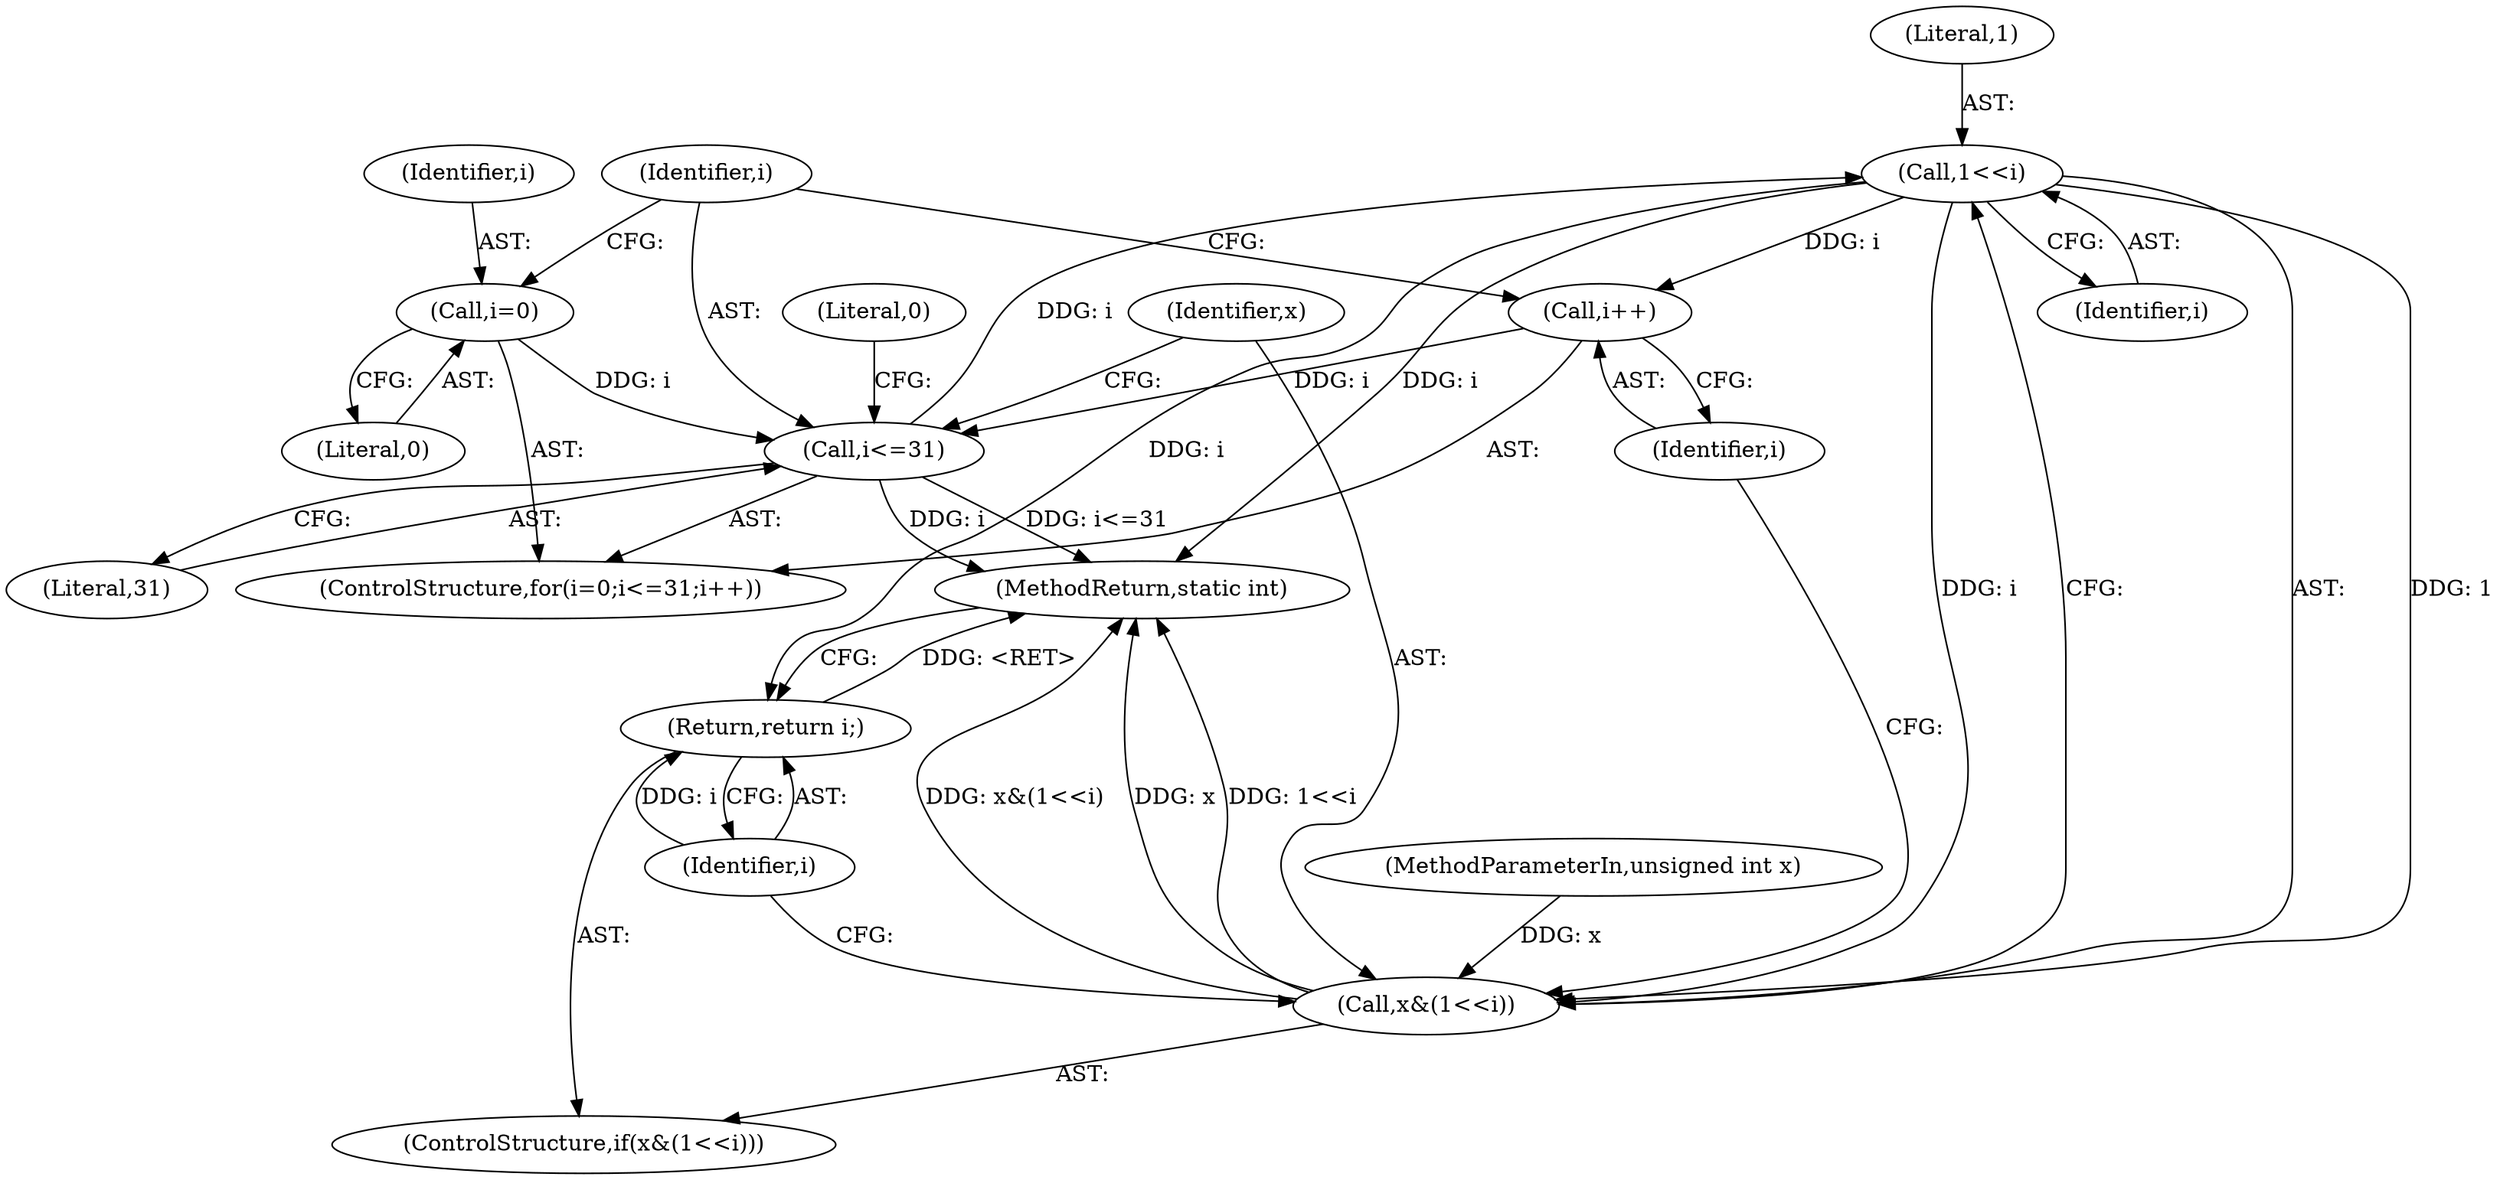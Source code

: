 digraph "1_imageworsener_a00183107d4b84bc8a714290e824ca9c68dac738_0@del" {
"1000117" [label="(Call,1<<i)"];
"1000108" [label="(Call,i<=31)"];
"1000111" [label="(Call,i++)"];
"1000117" [label="(Call,1<<i)"];
"1000105" [label="(Call,i=0)"];
"1000115" [label="(Call,x&(1<<i))"];
"1000120" [label="(Return,return i;)"];
"1000115" [label="(Call,x&(1<<i))"];
"1000120" [label="(Return,return i;)"];
"1000105" [label="(Call,i=0)"];
"1000111" [label="(Call,i++)"];
"1000117" [label="(Call,1<<i)"];
"1000107" [label="(Literal,0)"];
"1000118" [label="(Literal,1)"];
"1000101" [label="(MethodParameterIn,unsigned int x)"];
"1000106" [label="(Identifier,i)"];
"1000114" [label="(ControlStructure,if(x&(1<<i)))"];
"1000119" [label="(Identifier,i)"];
"1000108" [label="(Call,i<=31)"];
"1000104" [label="(ControlStructure,for(i=0;i<=31;i++))"];
"1000123" [label="(Literal,0)"];
"1000110" [label="(Literal,31)"];
"1000109" [label="(Identifier,i)"];
"1000112" [label="(Identifier,i)"];
"1000121" [label="(Identifier,i)"];
"1000116" [label="(Identifier,x)"];
"1000124" [label="(MethodReturn,static int)"];
"1000117" -> "1000115"  [label="AST: "];
"1000117" -> "1000119"  [label="CFG: "];
"1000118" -> "1000117"  [label="AST: "];
"1000119" -> "1000117"  [label="AST: "];
"1000115" -> "1000117"  [label="CFG: "];
"1000117" -> "1000124"  [label="DDG: i"];
"1000117" -> "1000111"  [label="DDG: i"];
"1000117" -> "1000115"  [label="DDG: 1"];
"1000117" -> "1000115"  [label="DDG: i"];
"1000108" -> "1000117"  [label="DDG: i"];
"1000117" -> "1000120"  [label="DDG: i"];
"1000108" -> "1000104"  [label="AST: "];
"1000108" -> "1000110"  [label="CFG: "];
"1000109" -> "1000108"  [label="AST: "];
"1000110" -> "1000108"  [label="AST: "];
"1000116" -> "1000108"  [label="CFG: "];
"1000123" -> "1000108"  [label="CFG: "];
"1000108" -> "1000124"  [label="DDG: i<=31"];
"1000108" -> "1000124"  [label="DDG: i"];
"1000111" -> "1000108"  [label="DDG: i"];
"1000105" -> "1000108"  [label="DDG: i"];
"1000111" -> "1000104"  [label="AST: "];
"1000111" -> "1000112"  [label="CFG: "];
"1000112" -> "1000111"  [label="AST: "];
"1000109" -> "1000111"  [label="CFG: "];
"1000105" -> "1000104"  [label="AST: "];
"1000105" -> "1000107"  [label="CFG: "];
"1000106" -> "1000105"  [label="AST: "];
"1000107" -> "1000105"  [label="AST: "];
"1000109" -> "1000105"  [label="CFG: "];
"1000115" -> "1000114"  [label="AST: "];
"1000116" -> "1000115"  [label="AST: "];
"1000121" -> "1000115"  [label="CFG: "];
"1000112" -> "1000115"  [label="CFG: "];
"1000115" -> "1000124"  [label="DDG: 1<<i"];
"1000115" -> "1000124"  [label="DDG: x&(1<<i)"];
"1000115" -> "1000124"  [label="DDG: x"];
"1000101" -> "1000115"  [label="DDG: x"];
"1000120" -> "1000114"  [label="AST: "];
"1000120" -> "1000121"  [label="CFG: "];
"1000121" -> "1000120"  [label="AST: "];
"1000124" -> "1000120"  [label="CFG: "];
"1000120" -> "1000124"  [label="DDG: <RET>"];
"1000121" -> "1000120"  [label="DDG: i"];
}
